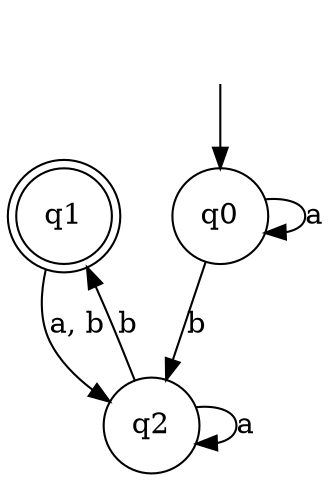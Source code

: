 digraph Automaton {

q1 [shape = doublecircle];

q2 [shape = circle];

_nil [style = invis];

q0 [shape = circle];

_nil -> q0;

q1 -> q2 [label = "a, b"];

q0 -> q0 [label = "a"];

q0 -> q2 [label = "b"];

q2 -> q1 [label = "b"];

q2 -> q2 [label = "a"];

}
